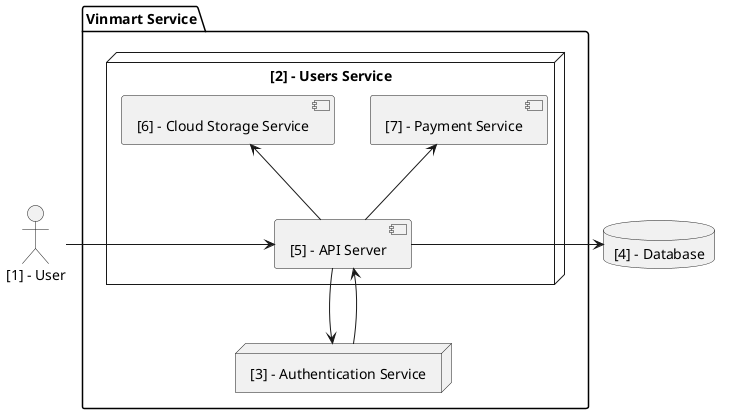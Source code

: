 @startuml

top to bottom direction

actor "[1] - User" as user
database "[4] - Database" as database

package "Vinmart Service" {
  node "[3] - Authentication Service" as authenticationService

  node "[2] - Users Service" {
    component "[5] - API Server" as apiServer
    component "[6] - Cloud Storage Service" as cloudStorageService
    component "[7] - Payment Service" as paymentService


    apiServer -up-> cloudStorageService
    apiServer -up-> paymentService
    apiServer -down-> authenticationService
  }

  authenticationService -down-> apiServer

  user -right-> apiServer
  apiServer -right-> database
}

@enduml